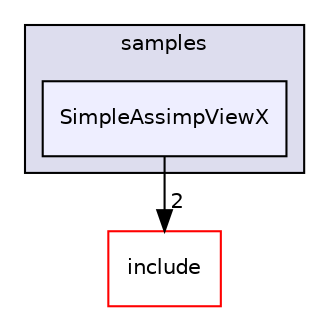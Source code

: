 digraph "assimp/assimp-3.1.1/samples/SimpleAssimpViewX" {
  compound=true
  node [ fontsize="10", fontname="Helvetica"];
  edge [ labelfontsize="10", labelfontname="Helvetica"];
  subgraph clusterdir_fa4f8e3d4f5177145e1be8fdec42c1cb {
    graph [ bgcolor="#ddddee", pencolor="black", label="samples" fontname="Helvetica", fontsize="10", URL="dir_fa4f8e3d4f5177145e1be8fdec42c1cb.html"]
  dir_3afa5bc7af943cb1a3d6126e2c399e2a [shape=box, label="SimpleAssimpViewX", style="filled", fillcolor="#eeeeff", pencolor="black", URL="dir_3afa5bc7af943cb1a3d6126e2c399e2a.html"];
  }
  dir_c101cde07d36a9a69cf1f5e6a5d497f4 [shape=box label="include" fillcolor="white" style="filled" color="red" URL="dir_c101cde07d36a9a69cf1f5e6a5d497f4.html"];
  dir_3afa5bc7af943cb1a3d6126e2c399e2a->dir_c101cde07d36a9a69cf1f5e6a5d497f4 [headlabel="2", labeldistance=1.5 headhref="dir_000131_000030.html"];
}

